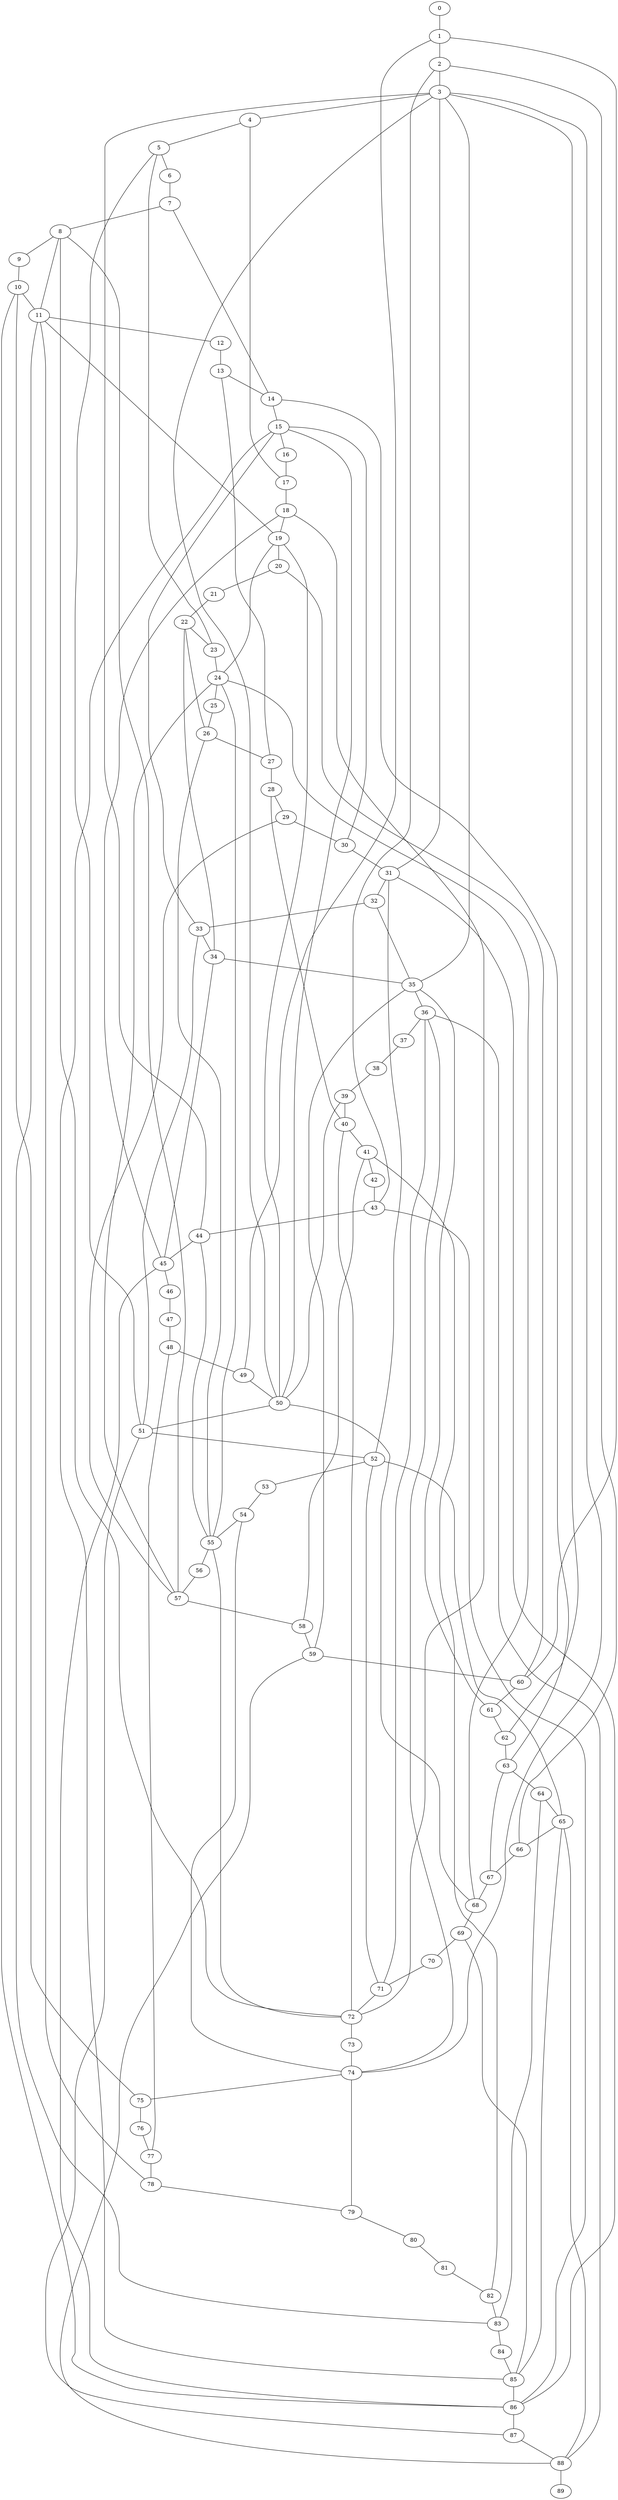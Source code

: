 
graph graphname {
    0 -- 1
1 -- 2
1 -- 49
1 -- 60
2 -- 3
2 -- 43
2 -- 66
3 -- 4
3 -- 35
3 -- 44
3 -- 62
3 -- 31
3 -- 50
3 -- 74
4 -- 5
4 -- 17
5 -- 6
5 -- 23
5 -- 51
6 -- 7
7 -- 8
7 -- 14
8 -- 9
8 -- 72
8 -- 11
8 -- 57
9 -- 10
10 -- 11
10 -- 75
10 -- 86
11 -- 12
11 -- 19
11 -- 78
11 -- 83
12 -- 13
13 -- 14
13 -- 27
14 -- 15
14 -- 63
15 -- 16
15 -- 50
15 -- 33
15 -- 30
15 -- 85
16 -- 17
17 -- 18
18 -- 19
18 -- 45
18 -- 72
19 -- 20
19 -- 50
19 -- 24
20 -- 21
20 -- 60
21 -- 22
22 -- 23
22 -- 26
22 -- 34
23 -- 24
24 -- 25
24 -- 68
24 -- 57
24 -- 55
25 -- 26
26 -- 27
26 -- 55
27 -- 28
28 -- 29
28 -- 40
29 -- 30
29 -- 57
30 -- 31
31 -- 32
31 -- 52
31 -- 86
32 -- 33
32 -- 35
33 -- 34
33 -- 51
34 -- 35
34 -- 45
35 -- 36
35 -- 61
35 -- 59
36 -- 37
36 -- 88
36 -- 74
36 -- 71
37 -- 38
38 -- 39
39 -- 40
39 -- 50
40 -- 41
40 -- 72
41 -- 42
41 -- 58
41 -- 82
42 -- 43
43 -- 44
43 -- 86
44 -- 45
44 -- 55
45 -- 46
45 -- 86
46 -- 47
47 -- 48
48 -- 49
48 -- 77
49 -- 50
50 -- 51
50 -- 68
51 -- 52
51 -- 87
52 -- 53
52 -- 65
52 -- 71
53 -- 54
54 -- 55
54 -- 74
55 -- 56
55 -- 72
56 -- 57
57 -- 58
58 -- 59
59 -- 60
59 -- 88
60 -- 61
61 -- 62
62 -- 63
63 -- 64
63 -- 67
64 -- 65
64 -- 83
65 -- 66
65 -- 85
65 -- 88
66 -- 67
67 -- 68
68 -- 69
69 -- 70
69 -- 85
70 -- 71
71 -- 72
72 -- 73
73 -- 74
74 -- 75
74 -- 79
75 -- 76
76 -- 77
77 -- 78
78 -- 79
79 -- 80
80 -- 81
81 -- 82
82 -- 83
83 -- 84
84 -- 85
85 -- 86
86 -- 87
87 -- 88
88 -- 89

}
